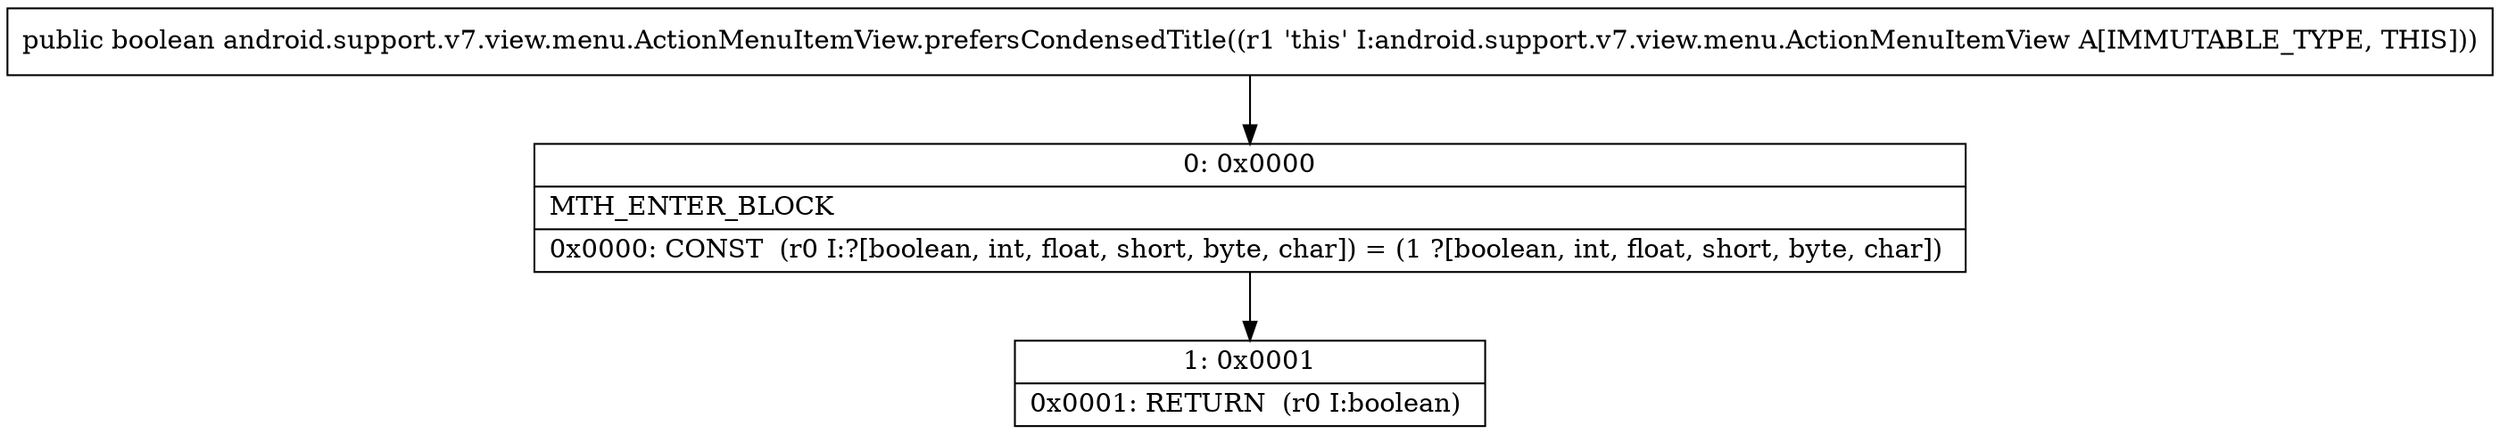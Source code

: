 digraph "CFG forandroid.support.v7.view.menu.ActionMenuItemView.prefersCondensedTitle()Z" {
Node_0 [shape=record,label="{0\:\ 0x0000|MTH_ENTER_BLOCK\l|0x0000: CONST  (r0 I:?[boolean, int, float, short, byte, char]) = (1 ?[boolean, int, float, short, byte, char]) \l}"];
Node_1 [shape=record,label="{1\:\ 0x0001|0x0001: RETURN  (r0 I:boolean) \l}"];
MethodNode[shape=record,label="{public boolean android.support.v7.view.menu.ActionMenuItemView.prefersCondensedTitle((r1 'this' I:android.support.v7.view.menu.ActionMenuItemView A[IMMUTABLE_TYPE, THIS])) }"];
MethodNode -> Node_0;
Node_0 -> Node_1;
}

